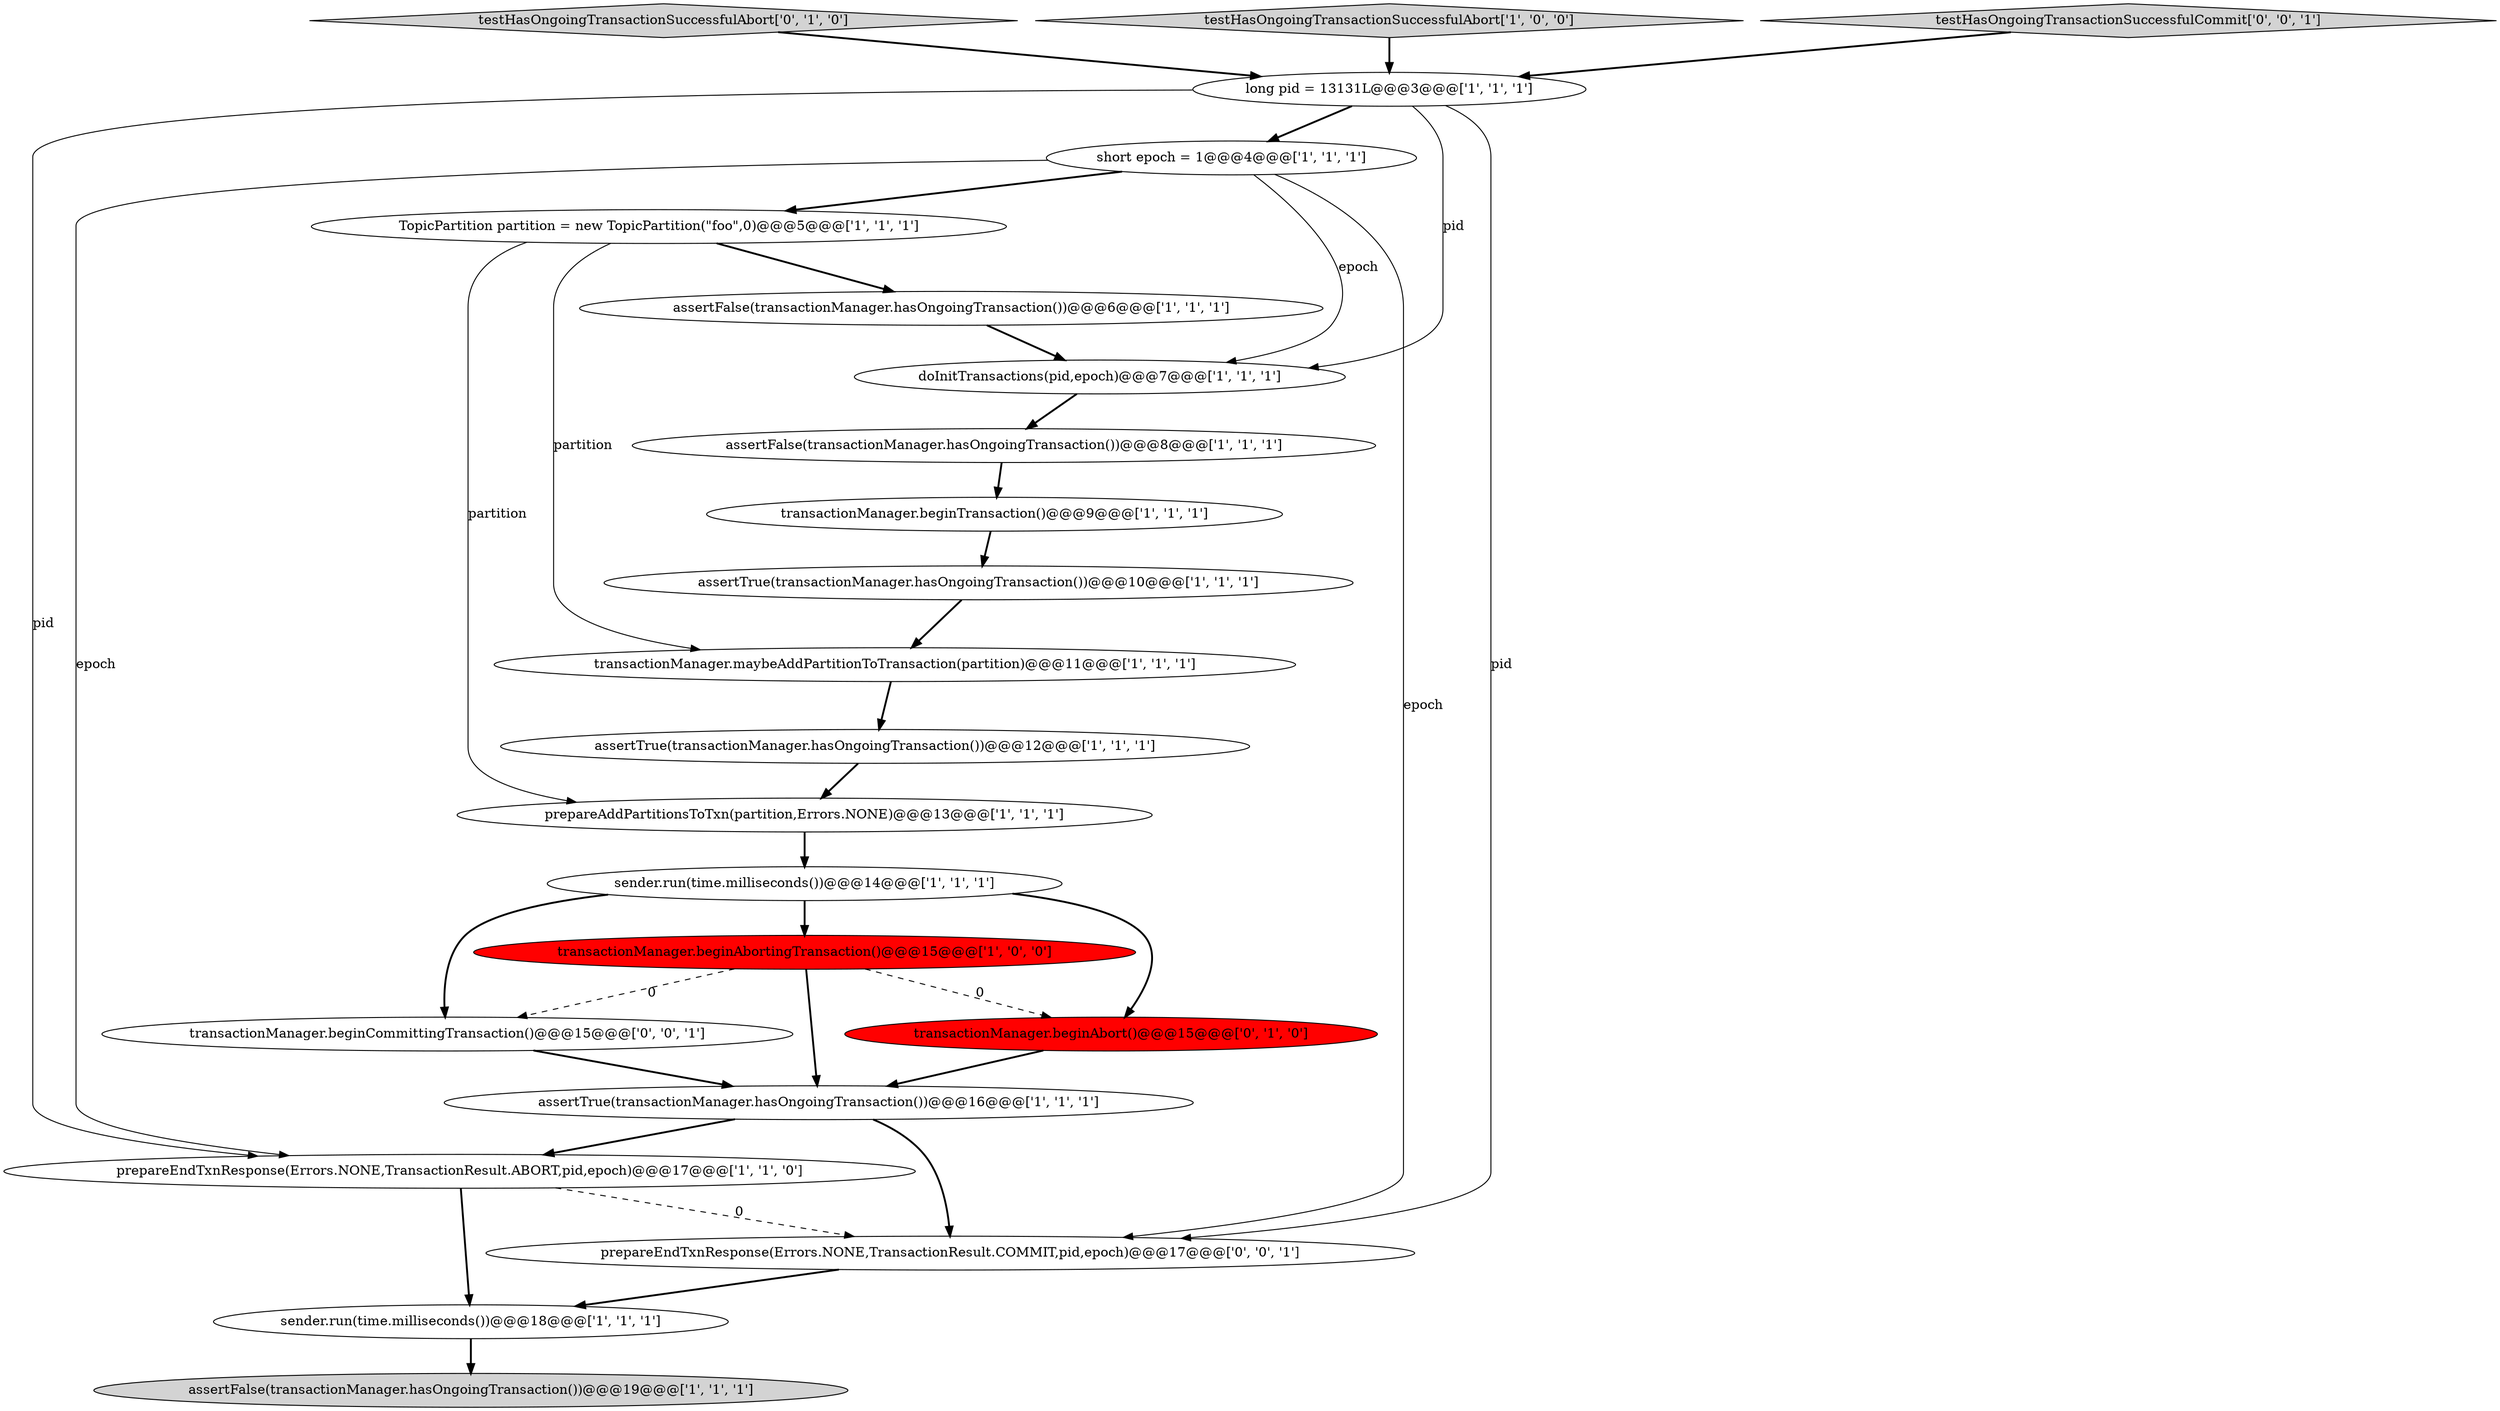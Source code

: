 digraph {
0 [style = filled, label = "sender.run(time.milliseconds())@@@14@@@['1', '1', '1']", fillcolor = white, shape = ellipse image = "AAA0AAABBB1BBB"];
7 [style = filled, label = "assertTrue(transactionManager.hasOngoingTransaction())@@@16@@@['1', '1', '1']", fillcolor = white, shape = ellipse image = "AAA0AAABBB1BBB"];
19 [style = filled, label = "testHasOngoingTransactionSuccessfulAbort['0', '1', '0']", fillcolor = lightgray, shape = diamond image = "AAA0AAABBB2BBB"];
9 [style = filled, label = "testHasOngoingTransactionSuccessfulAbort['1', '0', '0']", fillcolor = lightgray, shape = diamond image = "AAA0AAABBB1BBB"];
5 [style = filled, label = "assertTrue(transactionManager.hasOngoingTransaction())@@@10@@@['1', '1', '1']", fillcolor = white, shape = ellipse image = "AAA0AAABBB1BBB"];
14 [style = filled, label = "long pid = 13131L@@@3@@@['1', '1', '1']", fillcolor = white, shape = ellipse image = "AAA0AAABBB1BBB"];
18 [style = filled, label = "transactionManager.beginAbort()@@@15@@@['0', '1', '0']", fillcolor = red, shape = ellipse image = "AAA1AAABBB2BBB"];
15 [style = filled, label = "prepareAddPartitionsToTxn(partition,Errors.NONE)@@@13@@@['1', '1', '1']", fillcolor = white, shape = ellipse image = "AAA0AAABBB1BBB"];
10 [style = filled, label = "transactionManager.beginTransaction()@@@9@@@['1', '1', '1']", fillcolor = white, shape = ellipse image = "AAA0AAABBB1BBB"];
13 [style = filled, label = "TopicPartition partition = new TopicPartition(\"foo\",0)@@@5@@@['1', '1', '1']", fillcolor = white, shape = ellipse image = "AAA0AAABBB1BBB"];
21 [style = filled, label = "prepareEndTxnResponse(Errors.NONE,TransactionResult.COMMIT,pid,epoch)@@@17@@@['0', '0', '1']", fillcolor = white, shape = ellipse image = "AAA0AAABBB3BBB"];
12 [style = filled, label = "transactionManager.maybeAddPartitionToTransaction(partition)@@@11@@@['1', '1', '1']", fillcolor = white, shape = ellipse image = "AAA0AAABBB1BBB"];
4 [style = filled, label = "prepareEndTxnResponse(Errors.NONE,TransactionResult.ABORT,pid,epoch)@@@17@@@['1', '1', '0']", fillcolor = white, shape = ellipse image = "AAA0AAABBB1BBB"];
6 [style = filled, label = "assertFalse(transactionManager.hasOngoingTransaction())@@@6@@@['1', '1', '1']", fillcolor = white, shape = ellipse image = "AAA0AAABBB1BBB"];
1 [style = filled, label = "transactionManager.beginAbortingTransaction()@@@15@@@['1', '0', '0']", fillcolor = red, shape = ellipse image = "AAA1AAABBB1BBB"];
8 [style = filled, label = "doInitTransactions(pid,epoch)@@@7@@@['1', '1', '1']", fillcolor = white, shape = ellipse image = "AAA0AAABBB1BBB"];
3 [style = filled, label = "assertFalse(transactionManager.hasOngoingTransaction())@@@8@@@['1', '1', '1']", fillcolor = white, shape = ellipse image = "AAA0AAABBB1BBB"];
2 [style = filled, label = "sender.run(time.milliseconds())@@@18@@@['1', '1', '1']", fillcolor = white, shape = ellipse image = "AAA0AAABBB1BBB"];
17 [style = filled, label = "assertTrue(transactionManager.hasOngoingTransaction())@@@12@@@['1', '1', '1']", fillcolor = white, shape = ellipse image = "AAA0AAABBB1BBB"];
11 [style = filled, label = "assertFalse(transactionManager.hasOngoingTransaction())@@@19@@@['1', '1', '1']", fillcolor = lightgray, shape = ellipse image = "AAA0AAABBB1BBB"];
22 [style = filled, label = "testHasOngoingTransactionSuccessfulCommit['0', '0', '1']", fillcolor = lightgray, shape = diamond image = "AAA0AAABBB3BBB"];
20 [style = filled, label = "transactionManager.beginCommittingTransaction()@@@15@@@['0', '0', '1']", fillcolor = white, shape = ellipse image = "AAA0AAABBB3BBB"];
16 [style = filled, label = "short epoch = 1@@@4@@@['1', '1', '1']", fillcolor = white, shape = ellipse image = "AAA0AAABBB1BBB"];
14->16 [style = bold, label=""];
14->4 [style = solid, label="pid"];
16->13 [style = bold, label=""];
16->21 [style = solid, label="epoch"];
12->17 [style = bold, label=""];
8->3 [style = bold, label=""];
13->12 [style = solid, label="partition"];
1->18 [style = dashed, label="0"];
4->2 [style = bold, label=""];
7->4 [style = bold, label=""];
4->21 [style = dashed, label="0"];
14->8 [style = solid, label="pid"];
1->7 [style = bold, label=""];
14->21 [style = solid, label="pid"];
21->2 [style = bold, label=""];
1->20 [style = dashed, label="0"];
3->10 [style = bold, label=""];
10->5 [style = bold, label=""];
19->14 [style = bold, label=""];
16->8 [style = solid, label="epoch"];
5->12 [style = bold, label=""];
0->1 [style = bold, label=""];
15->0 [style = bold, label=""];
16->4 [style = solid, label="epoch"];
6->8 [style = bold, label=""];
17->15 [style = bold, label=""];
9->14 [style = bold, label=""];
7->21 [style = bold, label=""];
0->18 [style = bold, label=""];
0->20 [style = bold, label=""];
13->15 [style = solid, label="partition"];
13->6 [style = bold, label=""];
20->7 [style = bold, label=""];
18->7 [style = bold, label=""];
22->14 [style = bold, label=""];
2->11 [style = bold, label=""];
}

